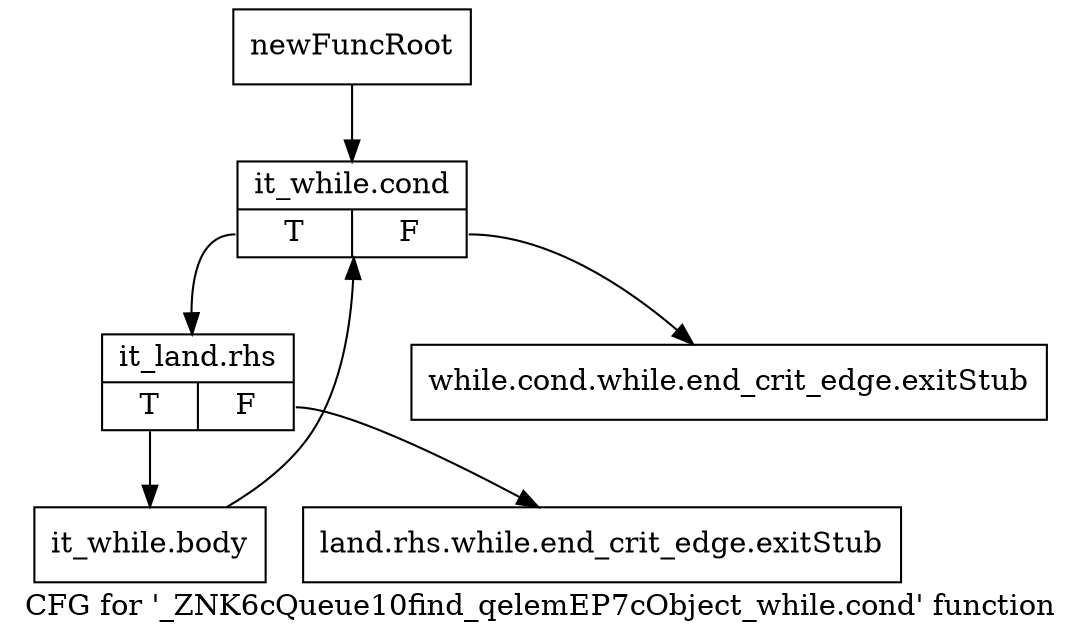digraph "CFG for '_ZNK6cQueue10find_qelemEP7cObject_while.cond' function" {
	label="CFG for '_ZNK6cQueue10find_qelemEP7cObject_while.cond' function";

	Node0x19b0b40 [shape=record,label="{newFuncRoot}"];
	Node0x19b0b40 -> Node0x19b0c30;
	Node0x19b0b90 [shape=record,label="{while.cond.while.end_crit_edge.exitStub}"];
	Node0x19b0be0 [shape=record,label="{land.rhs.while.end_crit_edge.exitStub}"];
	Node0x19b0c30 [shape=record,label="{it_while.cond|{<s0>T|<s1>F}}"];
	Node0x19b0c30:s0 -> Node0x19b0c80;
	Node0x19b0c30:s1 -> Node0x19b0b90;
	Node0x19b0c80 [shape=record,label="{it_land.rhs|{<s0>T|<s1>F}}"];
	Node0x19b0c80:s0 -> Node0x19b0cd0;
	Node0x19b0c80:s1 -> Node0x19b0be0;
	Node0x19b0cd0 [shape=record,label="{it_while.body}"];
	Node0x19b0cd0 -> Node0x19b0c30;
}
